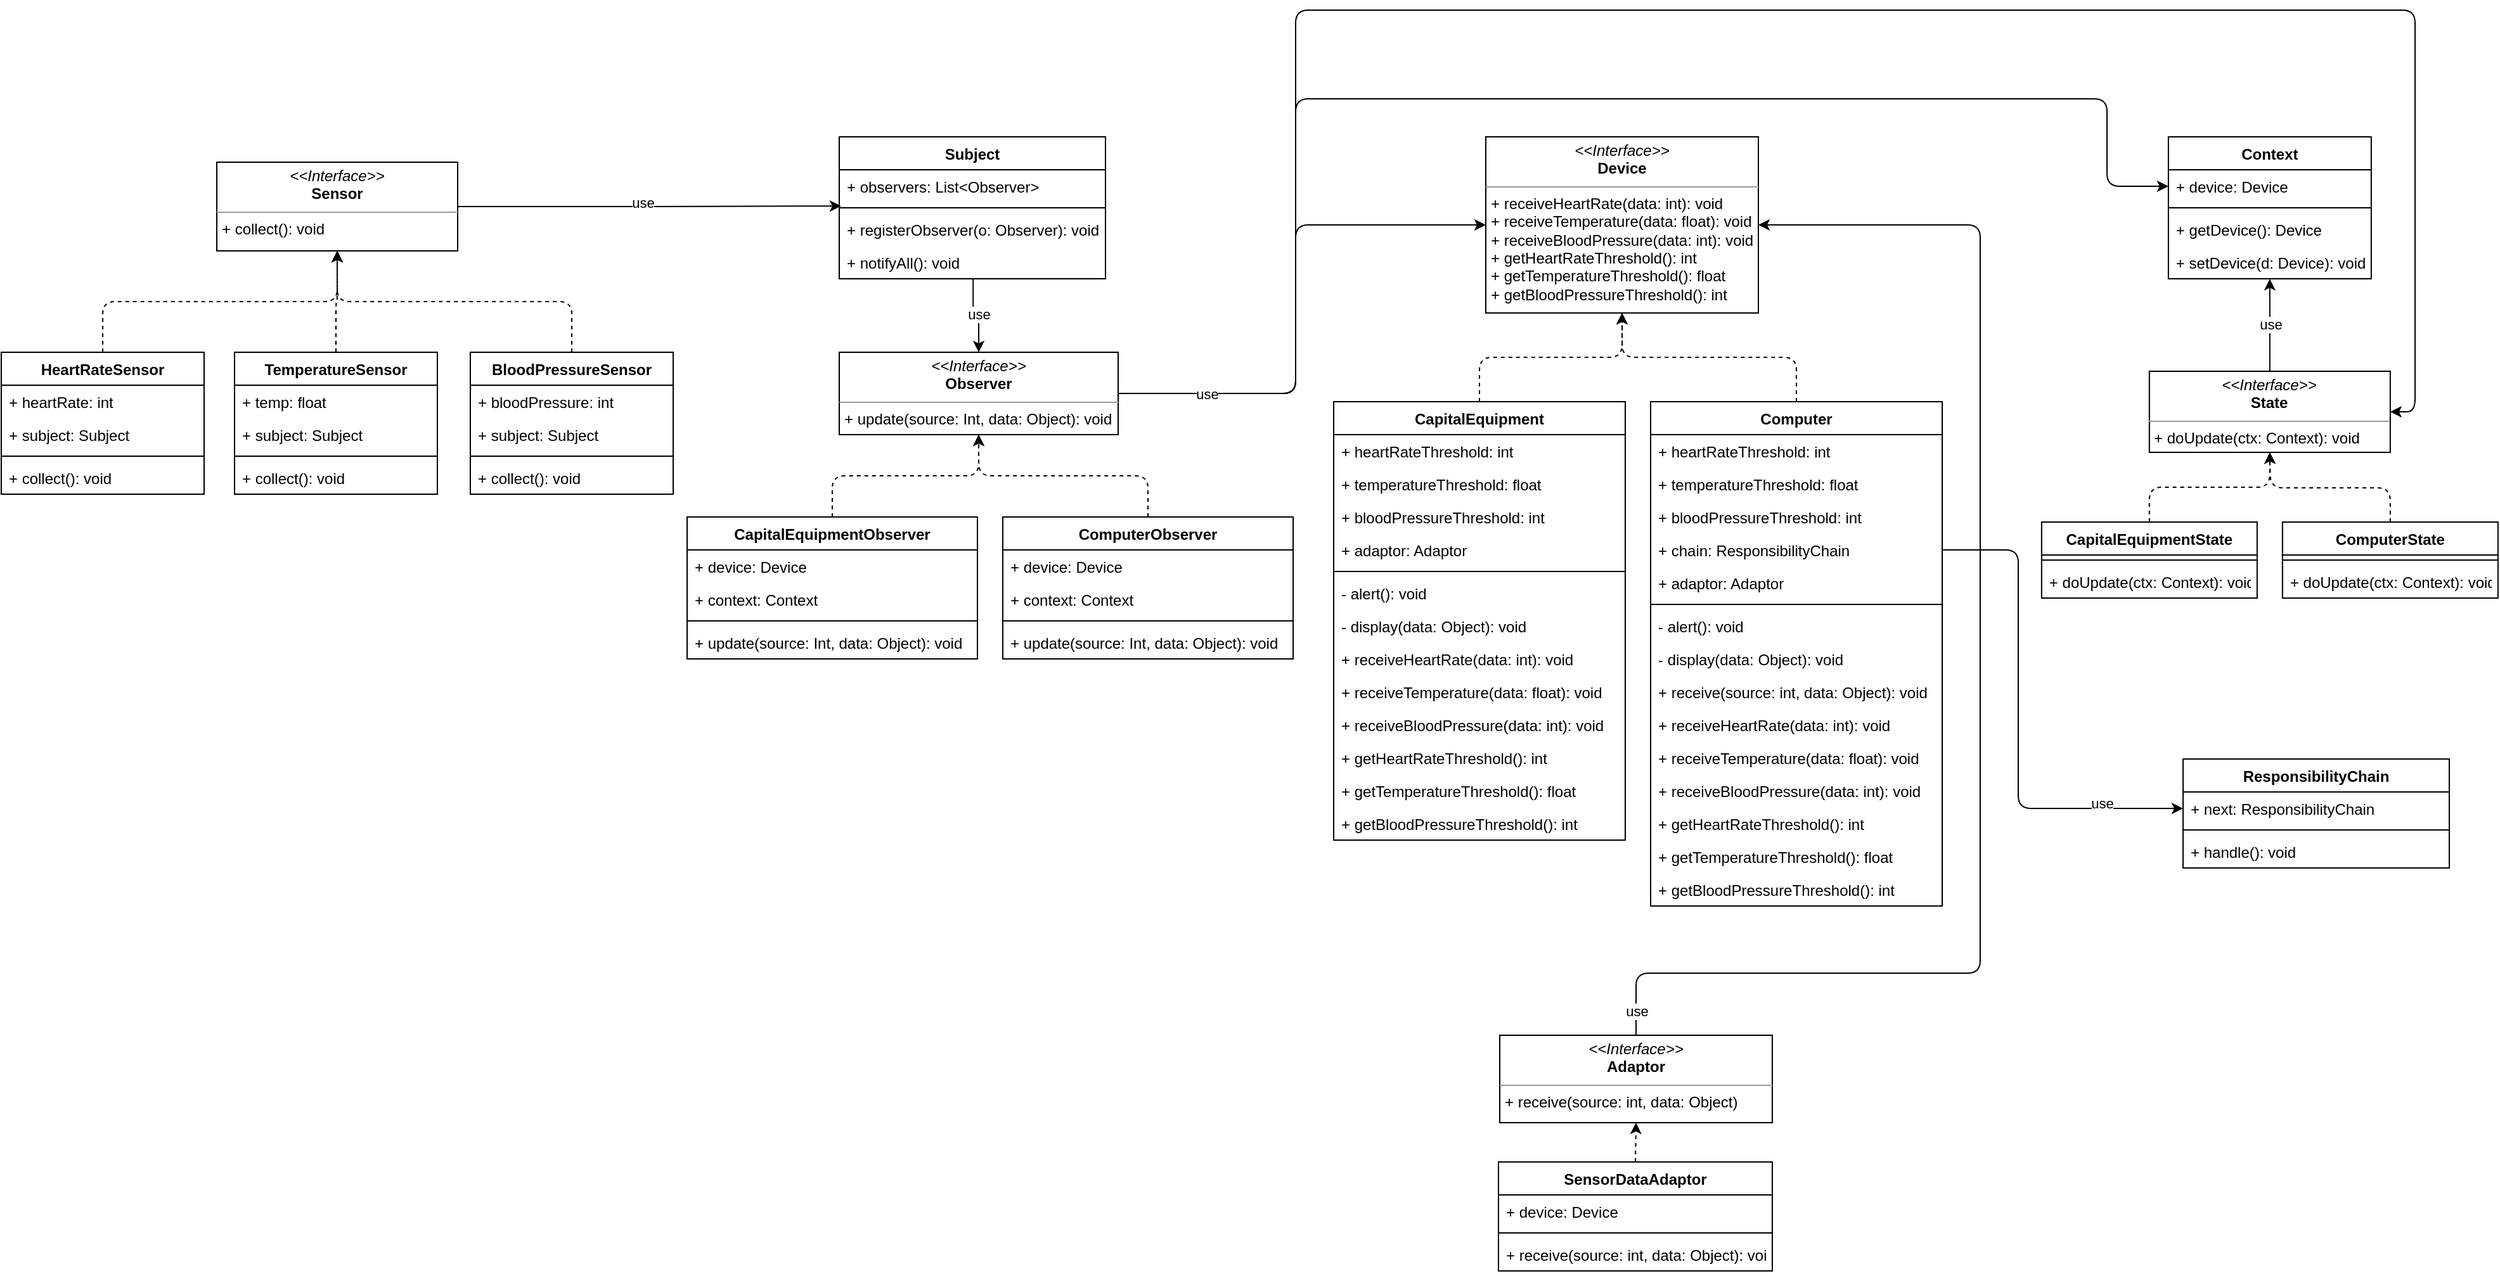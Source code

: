 <mxfile version="15.6.0" type="github">
  <diagram id="F7q7JsbWngAHNbeziKOL" name="Page-1">
    <mxGraphModel dx="1960" dy="1063" grid="1" gridSize="10" guides="1" tooltips="1" connect="1" arrows="1" fold="1" page="1" pageScale="1" pageWidth="827" pageHeight="1169" math="0" shadow="0">
      <root>
        <mxCell id="0" />
        <mxCell id="1" parent="0" />
        <mxCell id="9ZqL0mrg8IQNCqWCNvK9-135" style="edgeStyle=orthogonalEdgeStyle;rounded=1;orthogonalLoop=1;jettySize=auto;html=1;exitX=1;exitY=0.5;exitDx=0;exitDy=0;entryX=0.007;entryY=0.321;entryDx=0;entryDy=0;entryPerimeter=0;startArrow=none;startFill=0;endArrow=classic;endFill=1;" edge="1" parent="1" source="9ZqL0mrg8IQNCqWCNvK9-2" target="9ZqL0mrg8IQNCqWCNvK9-24">
          <mxGeometry relative="1" as="geometry" />
        </mxCell>
        <mxCell id="9ZqL0mrg8IQNCqWCNvK9-136" value="use" style="edgeLabel;html=1;align=center;verticalAlign=middle;resizable=0;points=[];" vertex="1" connectable="0" parent="9ZqL0mrg8IQNCqWCNvK9-135">
          <mxGeometry x="-0.031" y="3" relative="1" as="geometry">
            <mxPoint x="-1" as="offset" />
          </mxGeometry>
        </mxCell>
        <mxCell id="9ZqL0mrg8IQNCqWCNvK9-2" value="&lt;p style=&quot;margin: 0px ; margin-top: 4px ; text-align: center&quot;&gt;&lt;i&gt;&amp;lt;&amp;lt;Interface&amp;gt;&amp;gt;&lt;/i&gt;&lt;br&gt;&lt;b&gt;Sensor&lt;/b&gt;&lt;/p&gt;&lt;hr size=&quot;1&quot;&gt;&lt;p style=&quot;margin: 0px ; margin-left: 4px&quot;&gt;+ collect(): void&lt;/p&gt;" style="verticalAlign=top;align=left;overflow=fill;fontSize=12;fontFamily=Helvetica;html=1;" vertex="1" parent="1">
          <mxGeometry x="319" y="260" width="190" height="70" as="geometry" />
        </mxCell>
        <mxCell id="9ZqL0mrg8IQNCqWCNvK9-16" style="edgeStyle=orthogonalEdgeStyle;rounded=1;orthogonalLoop=1;jettySize=auto;html=1;exitX=0.5;exitY=0;exitDx=0;exitDy=0;entryX=0.5;entryY=1;entryDx=0;entryDy=0;dashed=1;" edge="1" parent="1" source="9ZqL0mrg8IQNCqWCNvK9-3" target="9ZqL0mrg8IQNCqWCNvK9-2">
          <mxGeometry relative="1" as="geometry" />
        </mxCell>
        <mxCell id="9ZqL0mrg8IQNCqWCNvK9-3" value="HeartRateSensor" style="swimlane;fontStyle=1;align=center;verticalAlign=top;childLayout=stackLayout;horizontal=1;startSize=26;horizontalStack=0;resizeParent=1;resizeParentMax=0;resizeLast=0;collapsible=1;marginBottom=0;" vertex="1" parent="1">
          <mxGeometry x="149" y="410" width="160" height="112" as="geometry" />
        </mxCell>
        <mxCell id="9ZqL0mrg8IQNCqWCNvK9-19" value="+ heartRate: int" style="text;strokeColor=none;fillColor=none;align=left;verticalAlign=top;spacingLeft=4;spacingRight=4;overflow=hidden;rotatable=0;points=[[0,0.5],[1,0.5]];portConstraint=eastwest;" vertex="1" parent="9ZqL0mrg8IQNCqWCNvK9-3">
          <mxGeometry y="26" width="160" height="26" as="geometry" />
        </mxCell>
        <mxCell id="9ZqL0mrg8IQNCqWCNvK9-4" value="+ subject: Subject" style="text;strokeColor=none;fillColor=none;align=left;verticalAlign=top;spacingLeft=4;spacingRight=4;overflow=hidden;rotatable=0;points=[[0,0.5],[1,0.5]];portConstraint=eastwest;" vertex="1" parent="9ZqL0mrg8IQNCqWCNvK9-3">
          <mxGeometry y="52" width="160" height="26" as="geometry" />
        </mxCell>
        <mxCell id="9ZqL0mrg8IQNCqWCNvK9-5" value="" style="line;strokeWidth=1;fillColor=none;align=left;verticalAlign=middle;spacingTop=-1;spacingLeft=3;spacingRight=3;rotatable=0;labelPosition=right;points=[];portConstraint=eastwest;" vertex="1" parent="9ZqL0mrg8IQNCqWCNvK9-3">
          <mxGeometry y="78" width="160" height="8" as="geometry" />
        </mxCell>
        <mxCell id="9ZqL0mrg8IQNCqWCNvK9-6" value="+ collect(): void" style="text;strokeColor=none;fillColor=none;align=left;verticalAlign=top;spacingLeft=4;spacingRight=4;overflow=hidden;rotatable=0;points=[[0,0.5],[1,0.5]];portConstraint=eastwest;" vertex="1" parent="9ZqL0mrg8IQNCqWCNvK9-3">
          <mxGeometry y="86" width="160" height="26" as="geometry" />
        </mxCell>
        <mxCell id="9ZqL0mrg8IQNCqWCNvK9-17" style="edgeStyle=orthogonalEdgeStyle;rounded=1;orthogonalLoop=1;jettySize=auto;html=1;exitX=0.5;exitY=0;exitDx=0;exitDy=0;entryX=0.5;entryY=1;entryDx=0;entryDy=0;dashed=1;" edge="1" parent="1" source="9ZqL0mrg8IQNCqWCNvK9-8" target="9ZqL0mrg8IQNCqWCNvK9-2">
          <mxGeometry relative="1" as="geometry" />
        </mxCell>
        <mxCell id="9ZqL0mrg8IQNCqWCNvK9-8" value="TemperatureSensor" style="swimlane;fontStyle=1;align=center;verticalAlign=top;childLayout=stackLayout;horizontal=1;startSize=26;horizontalStack=0;resizeParent=1;resizeParentMax=0;resizeLast=0;collapsible=1;marginBottom=0;" vertex="1" parent="1">
          <mxGeometry x="333" y="410" width="160" height="112" as="geometry" />
        </mxCell>
        <mxCell id="9ZqL0mrg8IQNCqWCNvK9-9" value="+ temp: float" style="text;strokeColor=none;fillColor=none;align=left;verticalAlign=top;spacingLeft=4;spacingRight=4;overflow=hidden;rotatable=0;points=[[0,0.5],[1,0.5]];portConstraint=eastwest;" vertex="1" parent="9ZqL0mrg8IQNCqWCNvK9-8">
          <mxGeometry y="26" width="160" height="26" as="geometry" />
        </mxCell>
        <mxCell id="9ZqL0mrg8IQNCqWCNvK9-20" value="+ subject: Subject" style="text;strokeColor=none;fillColor=none;align=left;verticalAlign=top;spacingLeft=4;spacingRight=4;overflow=hidden;rotatable=0;points=[[0,0.5],[1,0.5]];portConstraint=eastwest;" vertex="1" parent="9ZqL0mrg8IQNCqWCNvK9-8">
          <mxGeometry y="52" width="160" height="26" as="geometry" />
        </mxCell>
        <mxCell id="9ZqL0mrg8IQNCqWCNvK9-10" value="" style="line;strokeWidth=1;fillColor=none;align=left;verticalAlign=middle;spacingTop=-1;spacingLeft=3;spacingRight=3;rotatable=0;labelPosition=right;points=[];portConstraint=eastwest;" vertex="1" parent="9ZqL0mrg8IQNCqWCNvK9-8">
          <mxGeometry y="78" width="160" height="8" as="geometry" />
        </mxCell>
        <mxCell id="9ZqL0mrg8IQNCqWCNvK9-11" value="+ collect(): void" style="text;strokeColor=none;fillColor=none;align=left;verticalAlign=top;spacingLeft=4;spacingRight=4;overflow=hidden;rotatable=0;points=[[0,0.5],[1,0.5]];portConstraint=eastwest;" vertex="1" parent="9ZqL0mrg8IQNCqWCNvK9-8">
          <mxGeometry y="86" width="160" height="26" as="geometry" />
        </mxCell>
        <mxCell id="9ZqL0mrg8IQNCqWCNvK9-18" style="edgeStyle=orthogonalEdgeStyle;rounded=1;orthogonalLoop=1;jettySize=auto;html=1;exitX=0.5;exitY=0;exitDx=0;exitDy=0;entryX=0.5;entryY=1;entryDx=0;entryDy=0;dashed=1;" edge="1" parent="1" source="9ZqL0mrg8IQNCqWCNvK9-12" target="9ZqL0mrg8IQNCqWCNvK9-2">
          <mxGeometry relative="1" as="geometry" />
        </mxCell>
        <mxCell id="9ZqL0mrg8IQNCqWCNvK9-12" value="BloodPressureSensor" style="swimlane;fontStyle=1;align=center;verticalAlign=top;childLayout=stackLayout;horizontal=1;startSize=26;horizontalStack=0;resizeParent=1;resizeParentMax=0;resizeLast=0;collapsible=1;marginBottom=0;" vertex="1" parent="1">
          <mxGeometry x="519" y="410" width="160" height="112" as="geometry" />
        </mxCell>
        <mxCell id="9ZqL0mrg8IQNCqWCNvK9-13" value="+ bloodPressure: int" style="text;strokeColor=none;fillColor=none;align=left;verticalAlign=top;spacingLeft=4;spacingRight=4;overflow=hidden;rotatable=0;points=[[0,0.5],[1,0.5]];portConstraint=eastwest;" vertex="1" parent="9ZqL0mrg8IQNCqWCNvK9-12">
          <mxGeometry y="26" width="160" height="26" as="geometry" />
        </mxCell>
        <mxCell id="9ZqL0mrg8IQNCqWCNvK9-21" value="+ subject: Subject" style="text;strokeColor=none;fillColor=none;align=left;verticalAlign=top;spacingLeft=4;spacingRight=4;overflow=hidden;rotatable=0;points=[[0,0.5],[1,0.5]];portConstraint=eastwest;" vertex="1" parent="9ZqL0mrg8IQNCqWCNvK9-12">
          <mxGeometry y="52" width="160" height="26" as="geometry" />
        </mxCell>
        <mxCell id="9ZqL0mrg8IQNCqWCNvK9-14" value="" style="line;strokeWidth=1;fillColor=none;align=left;verticalAlign=middle;spacingTop=-1;spacingLeft=3;spacingRight=3;rotatable=0;labelPosition=right;points=[];portConstraint=eastwest;" vertex="1" parent="9ZqL0mrg8IQNCqWCNvK9-12">
          <mxGeometry y="78" width="160" height="8" as="geometry" />
        </mxCell>
        <mxCell id="9ZqL0mrg8IQNCqWCNvK9-15" value="+ collect(): void" style="text;strokeColor=none;fillColor=none;align=left;verticalAlign=top;spacingLeft=4;spacingRight=4;overflow=hidden;rotatable=0;points=[[0,0.5],[1,0.5]];portConstraint=eastwest;" vertex="1" parent="9ZqL0mrg8IQNCqWCNvK9-12">
          <mxGeometry y="86" width="160" height="26" as="geometry" />
        </mxCell>
        <mxCell id="9ZqL0mrg8IQNCqWCNvK9-133" style="edgeStyle=orthogonalEdgeStyle;rounded=1;orthogonalLoop=1;jettySize=auto;html=1;exitX=0.503;exitY=0.989;exitDx=0;exitDy=0;entryX=0.5;entryY=0;entryDx=0;entryDy=0;startArrow=none;startFill=0;endArrow=classic;endFill=1;exitPerimeter=0;" edge="1" parent="1" source="9ZqL0mrg8IQNCqWCNvK9-27" target="9ZqL0mrg8IQNCqWCNvK9-26">
          <mxGeometry relative="1" as="geometry" />
        </mxCell>
        <mxCell id="9ZqL0mrg8IQNCqWCNvK9-134" value="use" style="edgeLabel;html=1;align=center;verticalAlign=middle;resizable=0;points=[];" vertex="1" connectable="0" parent="9ZqL0mrg8IQNCqWCNvK9-133">
          <mxGeometry x="0.075" y="-1" relative="1" as="geometry">
            <mxPoint x="1" y="-1" as="offset" />
          </mxGeometry>
        </mxCell>
        <mxCell id="9ZqL0mrg8IQNCqWCNvK9-22" value="Subject" style="swimlane;fontStyle=1;align=center;verticalAlign=top;childLayout=stackLayout;horizontal=1;startSize=26;horizontalStack=0;resizeParent=1;resizeParentMax=0;resizeLast=0;collapsible=1;marginBottom=0;" vertex="1" parent="1">
          <mxGeometry x="810" y="240" width="210" height="112" as="geometry" />
        </mxCell>
        <mxCell id="9ZqL0mrg8IQNCqWCNvK9-23" value="+ observers: List&lt;Observer&gt;" style="text;strokeColor=none;fillColor=none;align=left;verticalAlign=top;spacingLeft=4;spacingRight=4;overflow=hidden;rotatable=0;points=[[0,0.5],[1,0.5]];portConstraint=eastwest;" vertex="1" parent="9ZqL0mrg8IQNCqWCNvK9-22">
          <mxGeometry y="26" width="210" height="26" as="geometry" />
        </mxCell>
        <mxCell id="9ZqL0mrg8IQNCqWCNvK9-24" value="" style="line;strokeWidth=1;fillColor=none;align=left;verticalAlign=middle;spacingTop=-1;spacingLeft=3;spacingRight=3;rotatable=0;labelPosition=right;points=[];portConstraint=eastwest;" vertex="1" parent="9ZqL0mrg8IQNCqWCNvK9-22">
          <mxGeometry y="52" width="210" height="8" as="geometry" />
        </mxCell>
        <mxCell id="9ZqL0mrg8IQNCqWCNvK9-25" value="+ registerObserver(o: Observer): void" style="text;strokeColor=none;fillColor=none;align=left;verticalAlign=top;spacingLeft=4;spacingRight=4;overflow=hidden;rotatable=0;points=[[0,0.5],[1,0.5]];portConstraint=eastwest;" vertex="1" parent="9ZqL0mrg8IQNCqWCNvK9-22">
          <mxGeometry y="60" width="210" height="26" as="geometry" />
        </mxCell>
        <mxCell id="9ZqL0mrg8IQNCqWCNvK9-27" value="+ notifyAll(): void" style="text;strokeColor=none;fillColor=none;align=left;verticalAlign=top;spacingLeft=4;spacingRight=4;overflow=hidden;rotatable=0;points=[[0,0.5],[1,0.5]];portConstraint=eastwest;" vertex="1" parent="9ZqL0mrg8IQNCqWCNvK9-22">
          <mxGeometry y="86" width="210" height="26" as="geometry" />
        </mxCell>
        <mxCell id="9ZqL0mrg8IQNCqWCNvK9-146" style="edgeStyle=orthogonalEdgeStyle;rounded=1;orthogonalLoop=1;jettySize=auto;html=1;exitX=1;exitY=0.5;exitDx=0;exitDy=0;entryX=0;entryY=0.5;entryDx=0;entryDy=0;startArrow=none;startFill=0;endArrow=classic;endFill=1;" edge="1" parent="1" source="9ZqL0mrg8IQNCqWCNvK9-26" target="9ZqL0mrg8IQNCqWCNvK9-40">
          <mxGeometry relative="1" as="geometry">
            <Array as="points">
              <mxPoint x="1170" y="443" />
              <mxPoint x="1170" y="210" />
              <mxPoint x="1810" y="210" />
              <mxPoint x="1810" y="279" />
            </Array>
          </mxGeometry>
        </mxCell>
        <mxCell id="9ZqL0mrg8IQNCqWCNvK9-153" style="edgeStyle=orthogonalEdgeStyle;rounded=1;orthogonalLoop=1;jettySize=auto;html=1;exitX=1;exitY=0.5;exitDx=0;exitDy=0;entryX=1;entryY=0.5;entryDx=0;entryDy=0;startArrow=none;startFill=0;endArrow=classic;endFill=1;" edge="1" parent="1" source="9ZqL0mrg8IQNCqWCNvK9-26" target="9ZqL0mrg8IQNCqWCNvK9-48">
          <mxGeometry relative="1" as="geometry">
            <Array as="points">
              <mxPoint x="1170" y="443" />
              <mxPoint x="1170" y="140" />
              <mxPoint x="2053" y="140" />
              <mxPoint x="2053" y="457" />
            </Array>
          </mxGeometry>
        </mxCell>
        <mxCell id="9ZqL0mrg8IQNCqWCNvK9-26" value="&lt;p style=&quot;margin: 0px ; margin-top: 4px ; text-align: center&quot;&gt;&lt;i&gt;&amp;lt;&amp;lt;Interface&amp;gt;&amp;gt;&lt;/i&gt;&lt;br&gt;&lt;b&gt;Observer&lt;/b&gt;&lt;/p&gt;&lt;hr size=&quot;1&quot;&gt;&lt;p style=&quot;margin: 0px ; margin-left: 4px&quot;&gt;+ update(source: Int, data: Object): void&lt;/p&gt;" style="verticalAlign=top;align=left;overflow=fill;fontSize=12;fontFamily=Helvetica;html=1;" vertex="1" parent="1">
          <mxGeometry x="810" y="410" width="220" height="65" as="geometry" />
        </mxCell>
        <mxCell id="9ZqL0mrg8IQNCqWCNvK9-37" style="edgeStyle=orthogonalEdgeStyle;rounded=1;orthogonalLoop=1;jettySize=auto;html=1;exitX=0.5;exitY=0;exitDx=0;exitDy=0;entryX=0.5;entryY=1;entryDx=0;entryDy=0;dashed=1;" edge="1" parent="1" source="9ZqL0mrg8IQNCqWCNvK9-28" target="9ZqL0mrg8IQNCqWCNvK9-26">
          <mxGeometry relative="1" as="geometry" />
        </mxCell>
        <mxCell id="9ZqL0mrg8IQNCqWCNvK9-28" value="CapitalEquipmentObserver" style="swimlane;fontStyle=1;align=center;verticalAlign=top;childLayout=stackLayout;horizontal=1;startSize=26;horizontalStack=0;resizeParent=1;resizeParentMax=0;resizeLast=0;collapsible=1;marginBottom=0;" vertex="1" parent="1">
          <mxGeometry x="690" y="540" width="229" height="112" as="geometry" />
        </mxCell>
        <mxCell id="9ZqL0mrg8IQNCqWCNvK9-121" value="+ device: Device" style="text;strokeColor=none;fillColor=none;align=left;verticalAlign=top;spacingLeft=4;spacingRight=4;overflow=hidden;rotatable=0;points=[[0,0.5],[1,0.5]];portConstraint=eastwest;" vertex="1" parent="9ZqL0mrg8IQNCqWCNvK9-28">
          <mxGeometry y="26" width="229" height="26" as="geometry" />
        </mxCell>
        <mxCell id="9ZqL0mrg8IQNCqWCNvK9-144" value="+ context: Context" style="text;strokeColor=none;fillColor=none;align=left;verticalAlign=top;spacingLeft=4;spacingRight=4;overflow=hidden;rotatable=0;points=[[0,0.5],[1,0.5]];portConstraint=eastwest;" vertex="1" parent="9ZqL0mrg8IQNCqWCNvK9-28">
          <mxGeometry y="52" width="229" height="26" as="geometry" />
        </mxCell>
        <mxCell id="9ZqL0mrg8IQNCqWCNvK9-30" value="" style="line;strokeWidth=1;fillColor=none;align=left;verticalAlign=middle;spacingTop=-1;spacingLeft=3;spacingRight=3;rotatable=0;labelPosition=right;points=[];portConstraint=eastwest;" vertex="1" parent="9ZqL0mrg8IQNCqWCNvK9-28">
          <mxGeometry y="78" width="229" height="8" as="geometry" />
        </mxCell>
        <mxCell id="9ZqL0mrg8IQNCqWCNvK9-31" value="+ update(source: Int, data: Object): void" style="text;strokeColor=none;fillColor=none;align=left;verticalAlign=top;spacingLeft=4;spacingRight=4;overflow=hidden;rotatable=0;points=[[0,0.5],[1,0.5]];portConstraint=eastwest;" vertex="1" parent="9ZqL0mrg8IQNCqWCNvK9-28">
          <mxGeometry y="86" width="229" height="26" as="geometry" />
        </mxCell>
        <mxCell id="9ZqL0mrg8IQNCqWCNvK9-38" style="edgeStyle=orthogonalEdgeStyle;rounded=1;orthogonalLoop=1;jettySize=auto;html=1;exitX=0.5;exitY=0;exitDx=0;exitDy=0;dashed=1;entryX=0.5;entryY=1;entryDx=0;entryDy=0;" edge="1" parent="1" source="9ZqL0mrg8IQNCqWCNvK9-32" target="9ZqL0mrg8IQNCqWCNvK9-26">
          <mxGeometry relative="1" as="geometry">
            <mxPoint x="920" y="480" as="targetPoint" />
          </mxGeometry>
        </mxCell>
        <mxCell id="9ZqL0mrg8IQNCqWCNvK9-140" style="edgeStyle=orthogonalEdgeStyle;rounded=1;orthogonalLoop=1;jettySize=auto;html=1;exitX=1;exitY=0.5;exitDx=0;exitDy=0;entryX=0;entryY=0.5;entryDx=0;entryDy=0;startArrow=none;startFill=0;endArrow=classic;endFill=1;" edge="1" parent="1" source="9ZqL0mrg8IQNCqWCNvK9-26" target="9ZqL0mrg8IQNCqWCNvK9-66">
          <mxGeometry relative="1" as="geometry">
            <Array as="points">
              <mxPoint x="1170" y="443" />
              <mxPoint x="1170" y="310" />
            </Array>
          </mxGeometry>
        </mxCell>
        <mxCell id="9ZqL0mrg8IQNCqWCNvK9-141" value="use" style="edgeLabel;html=1;align=center;verticalAlign=middle;resizable=0;points=[];" vertex="1" connectable="0" parent="9ZqL0mrg8IQNCqWCNvK9-140">
          <mxGeometry x="-0.455" y="4" relative="1" as="geometry">
            <mxPoint x="-46" y="4" as="offset" />
          </mxGeometry>
        </mxCell>
        <mxCell id="9ZqL0mrg8IQNCqWCNvK9-32" value="ComputerObserver" style="swimlane;fontStyle=1;align=center;verticalAlign=top;childLayout=stackLayout;horizontal=1;startSize=26;horizontalStack=0;resizeParent=1;resizeParentMax=0;resizeLast=0;collapsible=1;marginBottom=0;" vertex="1" parent="1">
          <mxGeometry x="939" y="540" width="229" height="112" as="geometry" />
        </mxCell>
        <mxCell id="9ZqL0mrg8IQNCqWCNvK9-33" value="+ device: Device" style="text;strokeColor=none;fillColor=none;align=left;verticalAlign=top;spacingLeft=4;spacingRight=4;overflow=hidden;rotatable=0;points=[[0,0.5],[1,0.5]];portConstraint=eastwest;" vertex="1" parent="9ZqL0mrg8IQNCqWCNvK9-32">
          <mxGeometry y="26" width="229" height="26" as="geometry" />
        </mxCell>
        <mxCell id="9ZqL0mrg8IQNCqWCNvK9-145" value="+ context: Context" style="text;strokeColor=none;fillColor=none;align=left;verticalAlign=top;spacingLeft=4;spacingRight=4;overflow=hidden;rotatable=0;points=[[0,0.5],[1,0.5]];portConstraint=eastwest;" vertex="1" parent="9ZqL0mrg8IQNCqWCNvK9-32">
          <mxGeometry y="52" width="229" height="26" as="geometry" />
        </mxCell>
        <mxCell id="9ZqL0mrg8IQNCqWCNvK9-34" value="" style="line;strokeWidth=1;fillColor=none;align=left;verticalAlign=middle;spacingTop=-1;spacingLeft=3;spacingRight=3;rotatable=0;labelPosition=right;points=[];portConstraint=eastwest;" vertex="1" parent="9ZqL0mrg8IQNCqWCNvK9-32">
          <mxGeometry y="78" width="229" height="8" as="geometry" />
        </mxCell>
        <mxCell id="9ZqL0mrg8IQNCqWCNvK9-35" value="+ update(source: Int, data: Object): void" style="text;strokeColor=none;fillColor=none;align=left;verticalAlign=top;spacingLeft=4;spacingRight=4;overflow=hidden;rotatable=0;points=[[0,0.5],[1,0.5]];portConstraint=eastwest;" vertex="1" parent="9ZqL0mrg8IQNCqWCNvK9-32">
          <mxGeometry y="86" width="229" height="26" as="geometry" />
        </mxCell>
        <mxCell id="9ZqL0mrg8IQNCqWCNvK9-131" style="edgeStyle=orthogonalEdgeStyle;rounded=1;orthogonalLoop=1;jettySize=auto;html=1;exitX=0.5;exitY=1.005;exitDx=0;exitDy=0;exitPerimeter=0;startArrow=classic;startFill=1;endArrow=none;endFill=0;" edge="1" parent="1" source="9ZqL0mrg8IQNCqWCNvK9-43" target="9ZqL0mrg8IQNCqWCNvK9-48">
          <mxGeometry relative="1" as="geometry">
            <mxPoint x="1938.43" y="349" as="sourcePoint" />
          </mxGeometry>
        </mxCell>
        <mxCell id="9ZqL0mrg8IQNCqWCNvK9-132" value="use" style="edgeLabel;html=1;align=center;verticalAlign=middle;resizable=0;points=[];" vertex="1" connectable="0" parent="9ZqL0mrg8IQNCqWCNvK9-131">
          <mxGeometry x="-0.019" y="-3" relative="1" as="geometry">
            <mxPoint x="3" as="offset" />
          </mxGeometry>
        </mxCell>
        <mxCell id="9ZqL0mrg8IQNCqWCNvK9-39" value="Context" style="swimlane;fontStyle=1;align=center;verticalAlign=top;childLayout=stackLayout;horizontal=1;startSize=26;horizontalStack=0;resizeParent=1;resizeParentMax=0;resizeLast=0;collapsible=1;marginBottom=0;" vertex="1" parent="1">
          <mxGeometry x="1858.43" y="240" width="160" height="112" as="geometry" />
        </mxCell>
        <mxCell id="9ZqL0mrg8IQNCqWCNvK9-40" value="+ device: Device" style="text;strokeColor=none;fillColor=none;align=left;verticalAlign=top;spacingLeft=4;spacingRight=4;overflow=hidden;rotatable=0;points=[[0,0.5],[1,0.5]];portConstraint=eastwest;" vertex="1" parent="9ZqL0mrg8IQNCqWCNvK9-39">
          <mxGeometry y="26" width="160" height="26" as="geometry" />
        </mxCell>
        <mxCell id="9ZqL0mrg8IQNCqWCNvK9-41" value="" style="line;strokeWidth=1;fillColor=none;align=left;verticalAlign=middle;spacingTop=-1;spacingLeft=3;spacingRight=3;rotatable=0;labelPosition=right;points=[];portConstraint=eastwest;" vertex="1" parent="9ZqL0mrg8IQNCqWCNvK9-39">
          <mxGeometry y="52" width="160" height="8" as="geometry" />
        </mxCell>
        <mxCell id="9ZqL0mrg8IQNCqWCNvK9-42" value="+ getDevice(): Device" style="text;strokeColor=none;fillColor=none;align=left;verticalAlign=top;spacingLeft=4;spacingRight=4;overflow=hidden;rotatable=0;points=[[0,0.5],[1,0.5]];portConstraint=eastwest;" vertex="1" parent="9ZqL0mrg8IQNCqWCNvK9-39">
          <mxGeometry y="60" width="160" height="26" as="geometry" />
        </mxCell>
        <mxCell id="9ZqL0mrg8IQNCqWCNvK9-43" value="+ setDevice(d: Device): void" style="text;strokeColor=none;fillColor=none;align=left;verticalAlign=top;spacingLeft=4;spacingRight=4;overflow=hidden;rotatable=0;points=[[0,0.5],[1,0.5]];portConstraint=eastwest;" vertex="1" parent="9ZqL0mrg8IQNCqWCNvK9-39">
          <mxGeometry y="86" width="160" height="26" as="geometry" />
        </mxCell>
        <mxCell id="9ZqL0mrg8IQNCqWCNvK9-48" value="&lt;p style=&quot;margin: 0px ; margin-top: 4px ; text-align: center&quot;&gt;&lt;i&gt;&amp;lt;&amp;lt;Interface&amp;gt;&amp;gt;&lt;/i&gt;&lt;br&gt;&lt;b&gt;State&lt;/b&gt;&lt;/p&gt;&lt;hr size=&quot;1&quot;&gt;&lt;p style=&quot;margin: 0px ; margin-left: 4px&quot;&gt;&lt;/p&gt;&lt;p style=&quot;margin: 0px ; margin-left: 4px&quot;&gt;+ doUpdate(ctx: Context): void&lt;br&gt;&lt;/p&gt;" style="verticalAlign=top;align=left;overflow=fill;fontSize=12;fontFamily=Helvetica;html=1;" vertex="1" parent="1">
          <mxGeometry x="1843.43" y="425" width="190" height="64" as="geometry" />
        </mxCell>
        <mxCell id="9ZqL0mrg8IQNCqWCNvK9-60" style="edgeStyle=orthogonalEdgeStyle;rounded=1;orthogonalLoop=1;jettySize=auto;html=1;exitX=0.5;exitY=0;exitDx=0;exitDy=0;entryX=0.5;entryY=1;entryDx=0;entryDy=0;dashed=1;" edge="1" parent="1" source="9ZqL0mrg8IQNCqWCNvK9-53" target="9ZqL0mrg8IQNCqWCNvK9-48">
          <mxGeometry relative="1" as="geometry" />
        </mxCell>
        <mxCell id="9ZqL0mrg8IQNCqWCNvK9-53" value="CapitalEquipmentState" style="swimlane;fontStyle=1;align=center;verticalAlign=top;childLayout=stackLayout;horizontal=1;startSize=26;horizontalStack=0;resizeParent=1;resizeParentMax=0;resizeLast=0;collapsible=1;marginBottom=0;" vertex="1" parent="1">
          <mxGeometry x="1758.43" y="544" width="170" height="60" as="geometry" />
        </mxCell>
        <mxCell id="9ZqL0mrg8IQNCqWCNvK9-55" value="" style="line;strokeWidth=1;fillColor=none;align=left;verticalAlign=middle;spacingTop=-1;spacingLeft=3;spacingRight=3;rotatable=0;labelPosition=right;points=[];portConstraint=eastwest;" vertex="1" parent="9ZqL0mrg8IQNCqWCNvK9-53">
          <mxGeometry y="26" width="170" height="8" as="geometry" />
        </mxCell>
        <mxCell id="9ZqL0mrg8IQNCqWCNvK9-56" value="+ doUpdate(ctx: Context): void" style="text;strokeColor=none;fillColor=none;align=left;verticalAlign=top;spacingLeft=4;spacingRight=4;overflow=hidden;rotatable=0;points=[[0,0.5],[1,0.5]];portConstraint=eastwest;" vertex="1" parent="9ZqL0mrg8IQNCqWCNvK9-53">
          <mxGeometry y="34" width="170" height="26" as="geometry" />
        </mxCell>
        <mxCell id="9ZqL0mrg8IQNCqWCNvK9-61" style="edgeStyle=orthogonalEdgeStyle;rounded=1;orthogonalLoop=1;jettySize=auto;html=1;exitX=0.5;exitY=0;exitDx=0;exitDy=0;dashed=1;" edge="1" parent="1" source="9ZqL0mrg8IQNCqWCNvK9-57">
          <mxGeometry relative="1" as="geometry">
            <mxPoint x="1938.43" y="489" as="targetPoint" />
          </mxGeometry>
        </mxCell>
        <mxCell id="9ZqL0mrg8IQNCqWCNvK9-57" value="ComputerState" style="swimlane;fontStyle=1;align=center;verticalAlign=top;childLayout=stackLayout;horizontal=1;startSize=26;horizontalStack=0;resizeParent=1;resizeParentMax=0;resizeLast=0;collapsible=1;marginBottom=0;" vertex="1" parent="1">
          <mxGeometry x="1948.43" y="544" width="170" height="60" as="geometry" />
        </mxCell>
        <mxCell id="9ZqL0mrg8IQNCqWCNvK9-58" value="" style="line;strokeWidth=1;fillColor=none;align=left;verticalAlign=middle;spacingTop=-1;spacingLeft=3;spacingRight=3;rotatable=0;labelPosition=right;points=[];portConstraint=eastwest;" vertex="1" parent="9ZqL0mrg8IQNCqWCNvK9-57">
          <mxGeometry y="26" width="170" height="8" as="geometry" />
        </mxCell>
        <mxCell id="9ZqL0mrg8IQNCqWCNvK9-59" value="+ doUpdate(ctx: Context): void" style="text;strokeColor=none;fillColor=none;align=left;verticalAlign=top;spacingLeft=4;spacingRight=4;overflow=hidden;rotatable=0;points=[[0,0.5],[1,0.5]];portConstraint=eastwest;" vertex="1" parent="9ZqL0mrg8IQNCqWCNvK9-57">
          <mxGeometry y="34" width="170" height="26" as="geometry" />
        </mxCell>
        <mxCell id="9ZqL0mrg8IQNCqWCNvK9-90" style="edgeStyle=orthogonalEdgeStyle;rounded=1;orthogonalLoop=1;jettySize=auto;html=1;exitX=0.5;exitY=0;exitDx=0;exitDy=0;entryX=0.5;entryY=1;entryDx=0;entryDy=0;dashed=1;" edge="1" parent="1" source="9ZqL0mrg8IQNCqWCNvK9-62" target="9ZqL0mrg8IQNCqWCNvK9-66">
          <mxGeometry relative="1" as="geometry" />
        </mxCell>
        <mxCell id="9ZqL0mrg8IQNCqWCNvK9-62" value="CapitalEquipment" style="swimlane;fontStyle=1;align=center;verticalAlign=top;childLayout=stackLayout;horizontal=1;startSize=26;horizontalStack=0;resizeParent=1;resizeParentMax=0;resizeLast=0;collapsible=1;marginBottom=0;" vertex="1" parent="1">
          <mxGeometry x="1200" y="449" width="230" height="346" as="geometry" />
        </mxCell>
        <mxCell id="9ZqL0mrg8IQNCqWCNvK9-63" value="+ heartRateThreshold: int" style="text;strokeColor=none;fillColor=none;align=left;verticalAlign=top;spacingLeft=4;spacingRight=4;overflow=hidden;rotatable=0;points=[[0,0.5],[1,0.5]];portConstraint=eastwest;" vertex="1" parent="9ZqL0mrg8IQNCqWCNvK9-62">
          <mxGeometry y="26" width="230" height="26" as="geometry" />
        </mxCell>
        <mxCell id="9ZqL0mrg8IQNCqWCNvK9-70" value="+ temperatureThreshold: float" style="text;strokeColor=none;fillColor=none;align=left;verticalAlign=top;spacingLeft=4;spacingRight=4;overflow=hidden;rotatable=0;points=[[0,0.5],[1,0.5]];portConstraint=eastwest;" vertex="1" parent="9ZqL0mrg8IQNCqWCNvK9-62">
          <mxGeometry y="52" width="230" height="26" as="geometry" />
        </mxCell>
        <mxCell id="9ZqL0mrg8IQNCqWCNvK9-125" value="+ bloodPressureThreshold: int" style="text;strokeColor=none;fillColor=none;align=left;verticalAlign=top;spacingLeft=4;spacingRight=4;overflow=hidden;rotatable=0;points=[[0,0.5],[1,0.5]];portConstraint=eastwest;" vertex="1" parent="9ZqL0mrg8IQNCqWCNvK9-62">
          <mxGeometry y="78" width="230" height="26" as="geometry" />
        </mxCell>
        <mxCell id="9ZqL0mrg8IQNCqWCNvK9-69" value="+ adaptor: Adaptor" style="text;strokeColor=none;fillColor=none;align=left;verticalAlign=top;spacingLeft=4;spacingRight=4;overflow=hidden;rotatable=0;points=[[0,0.5],[1,0.5]];portConstraint=eastwest;" vertex="1" parent="9ZqL0mrg8IQNCqWCNvK9-62">
          <mxGeometry y="104" width="230" height="26" as="geometry" />
        </mxCell>
        <mxCell id="9ZqL0mrg8IQNCqWCNvK9-64" value="" style="line;strokeWidth=1;fillColor=none;align=left;verticalAlign=middle;spacingTop=-1;spacingLeft=3;spacingRight=3;rotatable=0;labelPosition=right;points=[];portConstraint=eastwest;" vertex="1" parent="9ZqL0mrg8IQNCqWCNvK9-62">
          <mxGeometry y="130" width="230" height="8" as="geometry" />
        </mxCell>
        <mxCell id="9ZqL0mrg8IQNCqWCNvK9-74" value="- alert(): void" style="text;strokeColor=none;fillColor=none;align=left;verticalAlign=top;spacingLeft=4;spacingRight=4;overflow=hidden;rotatable=0;points=[[0,0.5],[1,0.5]];portConstraint=eastwest;" vertex="1" parent="9ZqL0mrg8IQNCqWCNvK9-62">
          <mxGeometry y="138" width="230" height="26" as="geometry" />
        </mxCell>
        <mxCell id="9ZqL0mrg8IQNCqWCNvK9-75" value="- display(data: Object): void" style="text;strokeColor=none;fillColor=none;align=left;verticalAlign=top;spacingLeft=4;spacingRight=4;overflow=hidden;rotatable=0;points=[[0,0.5],[1,0.5]];portConstraint=eastwest;" vertex="1" parent="9ZqL0mrg8IQNCqWCNvK9-62">
          <mxGeometry y="164" width="230" height="26" as="geometry" />
        </mxCell>
        <mxCell id="9ZqL0mrg8IQNCqWCNvK9-67" value="+ receiveHeartRate(data: int): void" style="text;strokeColor=none;fillColor=none;align=left;verticalAlign=top;spacingLeft=4;spacingRight=4;overflow=hidden;rotatable=0;points=[[0,0.5],[1,0.5]];portConstraint=eastwest;" vertex="1" parent="9ZqL0mrg8IQNCqWCNvK9-62">
          <mxGeometry y="190" width="230" height="26" as="geometry" />
        </mxCell>
        <mxCell id="9ZqL0mrg8IQNCqWCNvK9-68" value="+ receiveTemperature(data: float): void&#xa;&#xa;" style="text;strokeColor=none;fillColor=none;align=left;verticalAlign=top;spacingLeft=4;spacingRight=4;overflow=hidden;rotatable=0;points=[[0,0.5],[1,0.5]];portConstraint=eastwest;" vertex="1" parent="9ZqL0mrg8IQNCqWCNvK9-62">
          <mxGeometry y="216" width="230" height="26" as="geometry" />
        </mxCell>
        <mxCell id="9ZqL0mrg8IQNCqWCNvK9-71" value="+ receiveBloodPressure(data: int): void" style="text;strokeColor=none;fillColor=none;align=left;verticalAlign=top;spacingLeft=4;spacingRight=4;overflow=hidden;rotatable=0;points=[[0,0.5],[1,0.5]];portConstraint=eastwest;" vertex="1" parent="9ZqL0mrg8IQNCqWCNvK9-62">
          <mxGeometry y="242" width="230" height="26" as="geometry" />
        </mxCell>
        <mxCell id="9ZqL0mrg8IQNCqWCNvK9-65" value="+ getHeartRateThreshold(): int" style="text;strokeColor=none;fillColor=none;align=left;verticalAlign=top;spacingLeft=4;spacingRight=4;overflow=hidden;rotatable=0;points=[[0,0.5],[1,0.5]];portConstraint=eastwest;" vertex="1" parent="9ZqL0mrg8IQNCqWCNvK9-62">
          <mxGeometry y="268" width="230" height="26" as="geometry" />
        </mxCell>
        <mxCell id="9ZqL0mrg8IQNCqWCNvK9-73" value="+ getTemperatureThreshold(): float" style="text;strokeColor=none;fillColor=none;align=left;verticalAlign=top;spacingLeft=4;spacingRight=4;overflow=hidden;rotatable=0;points=[[0,0.5],[1,0.5]];portConstraint=eastwest;" vertex="1" parent="9ZqL0mrg8IQNCqWCNvK9-62">
          <mxGeometry y="294" width="230" height="26" as="geometry" />
        </mxCell>
        <mxCell id="9ZqL0mrg8IQNCqWCNvK9-72" value="+ getBloodPressureThreshold(): int" style="text;strokeColor=none;fillColor=none;align=left;verticalAlign=top;spacingLeft=4;spacingRight=4;overflow=hidden;rotatable=0;points=[[0,0.5],[1,0.5]];portConstraint=eastwest;" vertex="1" parent="9ZqL0mrg8IQNCqWCNvK9-62">
          <mxGeometry y="320" width="230" height="26" as="geometry" />
        </mxCell>
        <mxCell id="9ZqL0mrg8IQNCqWCNvK9-66" value="&lt;p style=&quot;margin: 0px ; margin-top: 4px ; text-align: center&quot;&gt;&lt;i&gt;&amp;lt;&amp;lt;Interface&amp;gt;&amp;gt;&lt;/i&gt;&lt;br&gt;&lt;b&gt;Device&lt;/b&gt;&lt;/p&gt;&lt;hr size=&quot;1&quot;&gt;&lt;p style=&quot;margin: 0px ; margin-left: 4px&quot;&gt;&lt;/p&gt;&lt;p style=&quot;margin: 0px ; margin-left: 4px&quot;&gt;&lt;span&gt;+ receiveHeartRate(data: int): void&lt;/span&gt;&lt;br&gt;&lt;/p&gt;&lt;p style=&quot;margin: 0px ; margin-left: 4px&quot;&gt;+ receiveTemperature(data: float): void&lt;br&gt;&lt;/p&gt;&lt;p style=&quot;margin: 0px ; margin-left: 4px&quot;&gt;+ receiveBloodPressure(data: int): void&lt;br&gt;&lt;/p&gt;&lt;p style=&quot;margin: 0px ; margin-left: 4px&quot;&gt;+ getHeartRateThreshold(): int&lt;/p&gt;&lt;p style=&quot;margin: 0px ; margin-left: 4px&quot;&gt;+ getTemperatureThreshold(): float&lt;br&gt;&lt;/p&gt;&lt;p style=&quot;margin: 0px ; margin-left: 4px&quot;&gt;+ getBloodPressureThreshold(): int&lt;br&gt;&lt;/p&gt;" style="verticalAlign=top;align=left;overflow=fill;fontSize=12;fontFamily=Helvetica;html=1;" vertex="1" parent="1">
          <mxGeometry x="1320" y="240" width="215" height="139" as="geometry" />
        </mxCell>
        <mxCell id="9ZqL0mrg8IQNCqWCNvK9-91" style="edgeStyle=orthogonalEdgeStyle;rounded=1;orthogonalLoop=1;jettySize=auto;html=1;exitX=0.5;exitY=0;exitDx=0;exitDy=0;entryX=0.5;entryY=1;entryDx=0;entryDy=0;dashed=1;" edge="1" parent="1" source="9ZqL0mrg8IQNCqWCNvK9-76" target="9ZqL0mrg8IQNCqWCNvK9-66">
          <mxGeometry relative="1" as="geometry" />
        </mxCell>
        <mxCell id="9ZqL0mrg8IQNCqWCNvK9-76" value="Computer" style="swimlane;fontStyle=1;align=center;verticalAlign=top;childLayout=stackLayout;horizontal=1;startSize=26;horizontalStack=0;resizeParent=1;resizeParentMax=0;resizeLast=0;collapsible=1;marginBottom=0;" vertex="1" parent="1">
          <mxGeometry x="1450" y="449" width="230" height="398" as="geometry" />
        </mxCell>
        <mxCell id="9ZqL0mrg8IQNCqWCNvK9-77" value="+ heartRateThreshold: int" style="text;strokeColor=none;fillColor=none;align=left;verticalAlign=top;spacingLeft=4;spacingRight=4;overflow=hidden;rotatable=0;points=[[0,0.5],[1,0.5]];portConstraint=eastwest;" vertex="1" parent="9ZqL0mrg8IQNCqWCNvK9-76">
          <mxGeometry y="26" width="230" height="26" as="geometry" />
        </mxCell>
        <mxCell id="9ZqL0mrg8IQNCqWCNvK9-78" value="+ temperatureThreshold: float" style="text;strokeColor=none;fillColor=none;align=left;verticalAlign=top;spacingLeft=4;spacingRight=4;overflow=hidden;rotatable=0;points=[[0,0.5],[1,0.5]];portConstraint=eastwest;" vertex="1" parent="9ZqL0mrg8IQNCqWCNvK9-76">
          <mxGeometry y="52" width="230" height="26" as="geometry" />
        </mxCell>
        <mxCell id="9ZqL0mrg8IQNCqWCNvK9-89" value="+ bloodPressureThreshold: int" style="text;strokeColor=none;fillColor=none;align=left;verticalAlign=top;spacingLeft=4;spacingRight=4;overflow=hidden;rotatable=0;points=[[0,0.5],[1,0.5]];portConstraint=eastwest;" vertex="1" parent="9ZqL0mrg8IQNCqWCNvK9-76">
          <mxGeometry y="78" width="230" height="26" as="geometry" />
        </mxCell>
        <mxCell id="9ZqL0mrg8IQNCqWCNvK9-79" value="+ chain: ResponsibilityChain" style="text;strokeColor=none;fillColor=none;align=left;verticalAlign=top;spacingLeft=4;spacingRight=4;overflow=hidden;rotatable=0;points=[[0,0.5],[1,0.5]];portConstraint=eastwest;" vertex="1" parent="9ZqL0mrg8IQNCqWCNvK9-76">
          <mxGeometry y="104" width="230" height="26" as="geometry" />
        </mxCell>
        <mxCell id="9ZqL0mrg8IQNCqWCNvK9-126" value="+ adaptor: Adaptor" style="text;strokeColor=none;fillColor=none;align=left;verticalAlign=top;spacingLeft=4;spacingRight=4;overflow=hidden;rotatable=0;points=[[0,0.5],[1,0.5]];portConstraint=eastwest;" vertex="1" parent="9ZqL0mrg8IQNCqWCNvK9-76">
          <mxGeometry y="130" width="230" height="26" as="geometry" />
        </mxCell>
        <mxCell id="9ZqL0mrg8IQNCqWCNvK9-80" value="" style="line;strokeWidth=1;fillColor=none;align=left;verticalAlign=middle;spacingTop=-1;spacingLeft=3;spacingRight=3;rotatable=0;labelPosition=right;points=[];portConstraint=eastwest;" vertex="1" parent="9ZqL0mrg8IQNCqWCNvK9-76">
          <mxGeometry y="156" width="230" height="8" as="geometry" />
        </mxCell>
        <mxCell id="9ZqL0mrg8IQNCqWCNvK9-81" value="- alert(): void" style="text;strokeColor=none;fillColor=none;align=left;verticalAlign=top;spacingLeft=4;spacingRight=4;overflow=hidden;rotatable=0;points=[[0,0.5],[1,0.5]];portConstraint=eastwest;" vertex="1" parent="9ZqL0mrg8IQNCqWCNvK9-76">
          <mxGeometry y="164" width="230" height="26" as="geometry" />
        </mxCell>
        <mxCell id="9ZqL0mrg8IQNCqWCNvK9-82" value="- display(data: Object): void" style="text;strokeColor=none;fillColor=none;align=left;verticalAlign=top;spacingLeft=4;spacingRight=4;overflow=hidden;rotatable=0;points=[[0,0.5],[1,0.5]];portConstraint=eastwest;" vertex="1" parent="9ZqL0mrg8IQNCqWCNvK9-76">
          <mxGeometry y="190" width="230" height="26" as="geometry" />
        </mxCell>
        <mxCell id="9ZqL0mrg8IQNCqWCNvK9-124" value="+ receive(source: int, data: Object): void" style="text;strokeColor=none;fillColor=none;align=left;verticalAlign=top;spacingLeft=4;spacingRight=4;overflow=hidden;rotatable=0;points=[[0,0.5],[1,0.5]];portConstraint=eastwest;" vertex="1" parent="9ZqL0mrg8IQNCqWCNvK9-76">
          <mxGeometry y="216" width="230" height="26" as="geometry" />
        </mxCell>
        <mxCell id="9ZqL0mrg8IQNCqWCNvK9-83" value="+ receiveHeartRate(data: int): void" style="text;strokeColor=none;fillColor=none;align=left;verticalAlign=top;spacingLeft=4;spacingRight=4;overflow=hidden;rotatable=0;points=[[0,0.5],[1,0.5]];portConstraint=eastwest;" vertex="1" parent="9ZqL0mrg8IQNCqWCNvK9-76">
          <mxGeometry y="242" width="230" height="26" as="geometry" />
        </mxCell>
        <mxCell id="9ZqL0mrg8IQNCqWCNvK9-84" value="+ receiveTemperature(data: float): void&#xa;&#xa;" style="text;strokeColor=none;fillColor=none;align=left;verticalAlign=top;spacingLeft=4;spacingRight=4;overflow=hidden;rotatable=0;points=[[0,0.5],[1,0.5]];portConstraint=eastwest;" vertex="1" parent="9ZqL0mrg8IQNCqWCNvK9-76">
          <mxGeometry y="268" width="230" height="26" as="geometry" />
        </mxCell>
        <mxCell id="9ZqL0mrg8IQNCqWCNvK9-85" value="+ receiveBloodPressure(data: int): void" style="text;strokeColor=none;fillColor=none;align=left;verticalAlign=top;spacingLeft=4;spacingRight=4;overflow=hidden;rotatable=0;points=[[0,0.5],[1,0.5]];portConstraint=eastwest;" vertex="1" parent="9ZqL0mrg8IQNCqWCNvK9-76">
          <mxGeometry y="294" width="230" height="26" as="geometry" />
        </mxCell>
        <mxCell id="9ZqL0mrg8IQNCqWCNvK9-86" value="+ getHeartRateThreshold(): int" style="text;strokeColor=none;fillColor=none;align=left;verticalAlign=top;spacingLeft=4;spacingRight=4;overflow=hidden;rotatable=0;points=[[0,0.5],[1,0.5]];portConstraint=eastwest;" vertex="1" parent="9ZqL0mrg8IQNCqWCNvK9-76">
          <mxGeometry y="320" width="230" height="26" as="geometry" />
        </mxCell>
        <mxCell id="9ZqL0mrg8IQNCqWCNvK9-87" value="+ getTemperatureThreshold(): float" style="text;strokeColor=none;fillColor=none;align=left;verticalAlign=top;spacingLeft=4;spacingRight=4;overflow=hidden;rotatable=0;points=[[0,0.5],[1,0.5]];portConstraint=eastwest;" vertex="1" parent="9ZqL0mrg8IQNCqWCNvK9-76">
          <mxGeometry y="346" width="230" height="26" as="geometry" />
        </mxCell>
        <mxCell id="9ZqL0mrg8IQNCqWCNvK9-88" value="+ getBloodPressureThreshold(): int" style="text;strokeColor=none;fillColor=none;align=left;verticalAlign=top;spacingLeft=4;spacingRight=4;overflow=hidden;rotatable=0;points=[[0,0.5],[1,0.5]];portConstraint=eastwest;" vertex="1" parent="9ZqL0mrg8IQNCqWCNvK9-76">
          <mxGeometry y="372" width="230" height="26" as="geometry" />
        </mxCell>
        <mxCell id="9ZqL0mrg8IQNCqWCNvK9-129" style="edgeStyle=orthogonalEdgeStyle;rounded=1;orthogonalLoop=1;jettySize=auto;html=1;exitX=0.5;exitY=0;exitDx=0;exitDy=0;entryX=1;entryY=0.5;entryDx=0;entryDy=0;" edge="1" parent="1" source="9ZqL0mrg8IQNCqWCNvK9-92" target="9ZqL0mrg8IQNCqWCNvK9-66">
          <mxGeometry relative="1" as="geometry">
            <Array as="points">
              <mxPoint x="1439" y="900" />
              <mxPoint x="1710" y="900" />
              <mxPoint x="1710" y="310" />
            </Array>
          </mxGeometry>
        </mxCell>
        <mxCell id="9ZqL0mrg8IQNCqWCNvK9-130" value="use" style="edgeLabel;html=1;align=center;verticalAlign=middle;resizable=0;points=[];" vertex="1" connectable="0" parent="9ZqL0mrg8IQNCqWCNvK9-129">
          <mxGeometry x="-0.744" y="-5" relative="1" as="geometry">
            <mxPoint x="-90" y="25" as="offset" />
          </mxGeometry>
        </mxCell>
        <mxCell id="9ZqL0mrg8IQNCqWCNvK9-92" value="&lt;p style=&quot;margin: 0px ; margin-top: 4px ; text-align: center&quot;&gt;&lt;i&gt;&amp;lt;&amp;lt;Interface&amp;gt;&amp;gt;&lt;/i&gt;&lt;br&gt;&lt;b&gt;Adaptor&lt;/b&gt;&lt;/p&gt;&lt;hr size=&quot;1&quot;&gt;&lt;p style=&quot;margin: 0px ; margin-left: 4px&quot;&gt;&lt;/p&gt;&lt;p style=&quot;margin: 0px ; margin-left: 4px&quot;&gt;+ receive(source: int, data: Object)&lt;/p&gt;" style="verticalAlign=top;align=left;overflow=fill;fontSize=12;fontFamily=Helvetica;html=1;" vertex="1" parent="1">
          <mxGeometry x="1331" y="949" width="215" height="69" as="geometry" />
        </mxCell>
        <mxCell id="9ZqL0mrg8IQNCqWCNvK9-127" style="edgeStyle=orthogonalEdgeStyle;rounded=1;orthogonalLoop=1;jettySize=auto;html=1;exitX=0.5;exitY=0;exitDx=0;exitDy=0;entryX=0.5;entryY=1;entryDx=0;entryDy=0;dashed=1;" edge="1" parent="1" source="9ZqL0mrg8IQNCqWCNvK9-108" target="9ZqL0mrg8IQNCqWCNvK9-92">
          <mxGeometry relative="1" as="geometry" />
        </mxCell>
        <mxCell id="9ZqL0mrg8IQNCqWCNvK9-108" value="SensorDataAdaptor" style="swimlane;fontStyle=1;align=center;verticalAlign=top;childLayout=stackLayout;horizontal=1;startSize=26;horizontalStack=0;resizeParent=1;resizeParentMax=0;resizeLast=0;collapsible=1;marginBottom=0;" vertex="1" parent="1">
          <mxGeometry x="1330" y="1049" width="216" height="86" as="geometry" />
        </mxCell>
        <mxCell id="9ZqL0mrg8IQNCqWCNvK9-109" value="+ device: Device" style="text;strokeColor=none;fillColor=none;align=left;verticalAlign=top;spacingLeft=4;spacingRight=4;overflow=hidden;rotatable=0;points=[[0,0.5],[1,0.5]];portConstraint=eastwest;" vertex="1" parent="9ZqL0mrg8IQNCqWCNvK9-108">
          <mxGeometry y="26" width="216" height="26" as="geometry" />
        </mxCell>
        <mxCell id="9ZqL0mrg8IQNCqWCNvK9-112" value="" style="line;strokeWidth=1;fillColor=none;align=left;verticalAlign=middle;spacingTop=-1;spacingLeft=3;spacingRight=3;rotatable=0;labelPosition=right;points=[];portConstraint=eastwest;" vertex="1" parent="9ZqL0mrg8IQNCqWCNvK9-108">
          <mxGeometry y="52" width="216" height="8" as="geometry" />
        </mxCell>
        <mxCell id="9ZqL0mrg8IQNCqWCNvK9-118" value="+ receive(source: int, data: Object): void&#xa;&#xa;" style="text;strokeColor=none;fillColor=none;align=left;verticalAlign=top;spacingLeft=4;spacingRight=4;overflow=hidden;rotatable=0;points=[[0,0.5],[1,0.5]];portConstraint=eastwest;" vertex="1" parent="9ZqL0mrg8IQNCqWCNvK9-108">
          <mxGeometry y="60" width="216" height="26" as="geometry" />
        </mxCell>
        <mxCell id="9ZqL0mrg8IQNCqWCNvK9-147" value="ResponsibilityChain" style="swimlane;fontStyle=1;align=center;verticalAlign=top;childLayout=stackLayout;horizontal=1;startSize=26;horizontalStack=0;resizeParent=1;resizeParentMax=0;resizeLast=0;collapsible=1;marginBottom=0;" vertex="1" parent="1">
          <mxGeometry x="1870" y="731" width="210" height="86" as="geometry" />
        </mxCell>
        <mxCell id="9ZqL0mrg8IQNCqWCNvK9-148" value="+ next: ResponsibilityChain" style="text;strokeColor=none;fillColor=none;align=left;verticalAlign=top;spacingLeft=4;spacingRight=4;overflow=hidden;rotatable=0;points=[[0,0.5],[1,0.5]];portConstraint=eastwest;" vertex="1" parent="9ZqL0mrg8IQNCqWCNvK9-147">
          <mxGeometry y="26" width="210" height="26" as="geometry" />
        </mxCell>
        <mxCell id="9ZqL0mrg8IQNCqWCNvK9-149" value="" style="line;strokeWidth=1;fillColor=none;align=left;verticalAlign=middle;spacingTop=-1;spacingLeft=3;spacingRight=3;rotatable=0;labelPosition=right;points=[];portConstraint=eastwest;" vertex="1" parent="9ZqL0mrg8IQNCqWCNvK9-147">
          <mxGeometry y="52" width="210" height="8" as="geometry" />
        </mxCell>
        <mxCell id="9ZqL0mrg8IQNCqWCNvK9-150" value="+ handle(): void" style="text;strokeColor=none;fillColor=none;align=left;verticalAlign=top;spacingLeft=4;spacingRight=4;overflow=hidden;rotatable=0;points=[[0,0.5],[1,0.5]];portConstraint=eastwest;" vertex="1" parent="9ZqL0mrg8IQNCqWCNvK9-147">
          <mxGeometry y="60" width="210" height="26" as="geometry" />
        </mxCell>
        <mxCell id="9ZqL0mrg8IQNCqWCNvK9-151" style="edgeStyle=orthogonalEdgeStyle;rounded=1;orthogonalLoop=1;jettySize=auto;html=1;exitX=1;exitY=0.5;exitDx=0;exitDy=0;entryX=0;entryY=0.5;entryDx=0;entryDy=0;startArrow=none;startFill=0;endArrow=classic;endFill=1;" edge="1" parent="1" source="9ZqL0mrg8IQNCqWCNvK9-79" target="9ZqL0mrg8IQNCqWCNvK9-148">
          <mxGeometry relative="1" as="geometry">
            <Array as="points">
              <mxPoint x="1740" y="566" />
              <mxPoint x="1740" y="770" />
            </Array>
          </mxGeometry>
        </mxCell>
        <mxCell id="9ZqL0mrg8IQNCqWCNvK9-152" value="use" style="edgeLabel;html=1;align=center;verticalAlign=middle;resizable=0;points=[];" vertex="1" connectable="0" parent="9ZqL0mrg8IQNCqWCNvK9-151">
          <mxGeometry x="0.674" y="4" relative="1" as="geometry">
            <mxPoint as="offset" />
          </mxGeometry>
        </mxCell>
      </root>
    </mxGraphModel>
  </diagram>
</mxfile>
